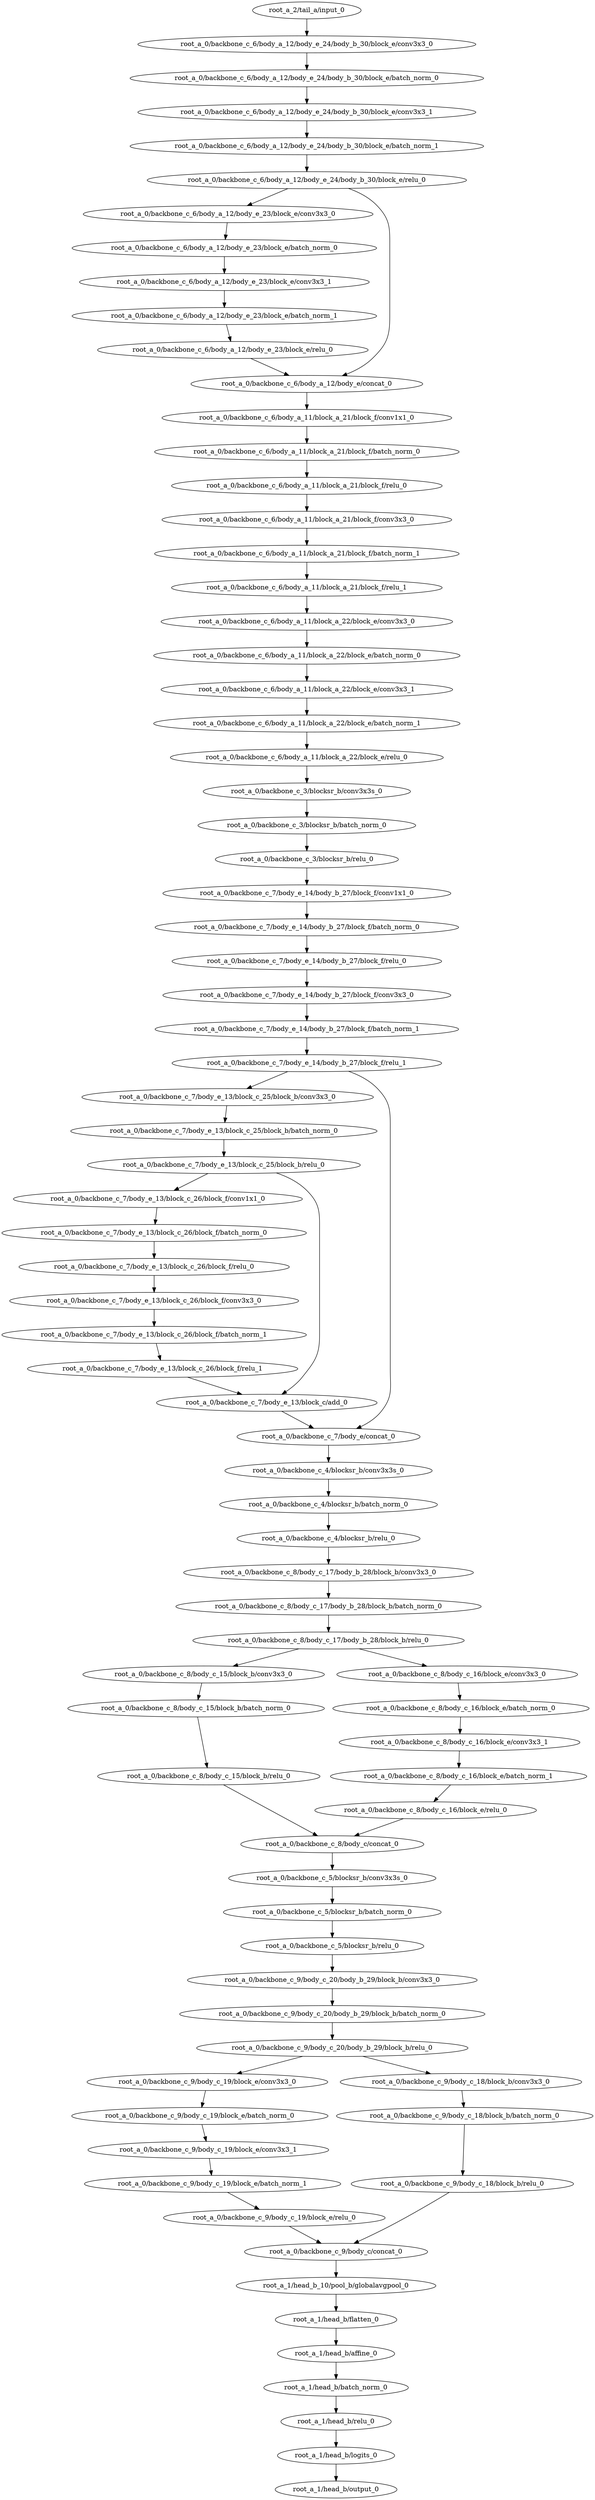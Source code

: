 digraph root_a {
	"root_a_2/tail_a/input_0"
	"root_a_0/backbone_c_6/body_a_12/body_e_24/body_b_30/block_e/conv3x3_0"
	"root_a_0/backbone_c_6/body_a_12/body_e_24/body_b_30/block_e/batch_norm_0"
	"root_a_0/backbone_c_6/body_a_12/body_e_24/body_b_30/block_e/conv3x3_1"
	"root_a_0/backbone_c_6/body_a_12/body_e_24/body_b_30/block_e/batch_norm_1"
	"root_a_0/backbone_c_6/body_a_12/body_e_24/body_b_30/block_e/relu_0"
	"root_a_0/backbone_c_6/body_a_12/body_e_23/block_e/conv3x3_0"
	"root_a_0/backbone_c_6/body_a_12/body_e_23/block_e/batch_norm_0"
	"root_a_0/backbone_c_6/body_a_12/body_e_23/block_e/conv3x3_1"
	"root_a_0/backbone_c_6/body_a_12/body_e_23/block_e/batch_norm_1"
	"root_a_0/backbone_c_6/body_a_12/body_e_23/block_e/relu_0"
	"root_a_0/backbone_c_6/body_a_12/body_e/concat_0"
	"root_a_0/backbone_c_6/body_a_11/block_a_21/block_f/conv1x1_0"
	"root_a_0/backbone_c_6/body_a_11/block_a_21/block_f/batch_norm_0"
	"root_a_0/backbone_c_6/body_a_11/block_a_21/block_f/relu_0"
	"root_a_0/backbone_c_6/body_a_11/block_a_21/block_f/conv3x3_0"
	"root_a_0/backbone_c_6/body_a_11/block_a_21/block_f/batch_norm_1"
	"root_a_0/backbone_c_6/body_a_11/block_a_21/block_f/relu_1"
	"root_a_0/backbone_c_6/body_a_11/block_a_22/block_e/conv3x3_0"
	"root_a_0/backbone_c_6/body_a_11/block_a_22/block_e/batch_norm_0"
	"root_a_0/backbone_c_6/body_a_11/block_a_22/block_e/conv3x3_1"
	"root_a_0/backbone_c_6/body_a_11/block_a_22/block_e/batch_norm_1"
	"root_a_0/backbone_c_6/body_a_11/block_a_22/block_e/relu_0"
	"root_a_0/backbone_c_3/blocksr_b/conv3x3s_0"
	"root_a_0/backbone_c_3/blocksr_b/batch_norm_0"
	"root_a_0/backbone_c_3/blocksr_b/relu_0"
	"root_a_0/backbone_c_7/body_e_14/body_b_27/block_f/conv1x1_0"
	"root_a_0/backbone_c_7/body_e_14/body_b_27/block_f/batch_norm_0"
	"root_a_0/backbone_c_7/body_e_14/body_b_27/block_f/relu_0"
	"root_a_0/backbone_c_7/body_e_14/body_b_27/block_f/conv3x3_0"
	"root_a_0/backbone_c_7/body_e_14/body_b_27/block_f/batch_norm_1"
	"root_a_0/backbone_c_7/body_e_14/body_b_27/block_f/relu_1"
	"root_a_0/backbone_c_7/body_e_13/block_c_25/block_b/conv3x3_0"
	"root_a_0/backbone_c_7/body_e_13/block_c_25/block_b/batch_norm_0"
	"root_a_0/backbone_c_7/body_e_13/block_c_25/block_b/relu_0"
	"root_a_0/backbone_c_7/body_e_13/block_c_26/block_f/conv1x1_0"
	"root_a_0/backbone_c_7/body_e_13/block_c_26/block_f/batch_norm_0"
	"root_a_0/backbone_c_7/body_e_13/block_c_26/block_f/relu_0"
	"root_a_0/backbone_c_7/body_e_13/block_c_26/block_f/conv3x3_0"
	"root_a_0/backbone_c_7/body_e_13/block_c_26/block_f/batch_norm_1"
	"root_a_0/backbone_c_7/body_e_13/block_c_26/block_f/relu_1"
	"root_a_0/backbone_c_7/body_e_13/block_c/add_0"
	"root_a_0/backbone_c_7/body_e/concat_0"
	"root_a_0/backbone_c_4/blocksr_b/conv3x3s_0"
	"root_a_0/backbone_c_4/blocksr_b/batch_norm_0"
	"root_a_0/backbone_c_4/blocksr_b/relu_0"
	"root_a_0/backbone_c_8/body_c_17/body_b_28/block_b/conv3x3_0"
	"root_a_0/backbone_c_8/body_c_17/body_b_28/block_b/batch_norm_0"
	"root_a_0/backbone_c_8/body_c_17/body_b_28/block_b/relu_0"
	"root_a_0/backbone_c_8/body_c_15/block_b/conv3x3_0"
	"root_a_0/backbone_c_8/body_c_15/block_b/batch_norm_0"
	"root_a_0/backbone_c_8/body_c_15/block_b/relu_0"
	"root_a_0/backbone_c_8/body_c_16/block_e/conv3x3_0"
	"root_a_0/backbone_c_8/body_c_16/block_e/batch_norm_0"
	"root_a_0/backbone_c_8/body_c_16/block_e/conv3x3_1"
	"root_a_0/backbone_c_8/body_c_16/block_e/batch_norm_1"
	"root_a_0/backbone_c_8/body_c_16/block_e/relu_0"
	"root_a_0/backbone_c_8/body_c/concat_0"
	"root_a_0/backbone_c_5/blocksr_b/conv3x3s_0"
	"root_a_0/backbone_c_5/blocksr_b/batch_norm_0"
	"root_a_0/backbone_c_5/blocksr_b/relu_0"
	"root_a_0/backbone_c_9/body_c_20/body_b_29/block_b/conv3x3_0"
	"root_a_0/backbone_c_9/body_c_20/body_b_29/block_b/batch_norm_0"
	"root_a_0/backbone_c_9/body_c_20/body_b_29/block_b/relu_0"
	"root_a_0/backbone_c_9/body_c_19/block_e/conv3x3_0"
	"root_a_0/backbone_c_9/body_c_19/block_e/batch_norm_0"
	"root_a_0/backbone_c_9/body_c_19/block_e/conv3x3_1"
	"root_a_0/backbone_c_9/body_c_19/block_e/batch_norm_1"
	"root_a_0/backbone_c_9/body_c_19/block_e/relu_0"
	"root_a_0/backbone_c_9/body_c_18/block_b/conv3x3_0"
	"root_a_0/backbone_c_9/body_c_18/block_b/batch_norm_0"
	"root_a_0/backbone_c_9/body_c_18/block_b/relu_0"
	"root_a_0/backbone_c_9/body_c/concat_0"
	"root_a_1/head_b_10/pool_b/globalavgpool_0"
	"root_a_1/head_b/flatten_0"
	"root_a_1/head_b/affine_0"
	"root_a_1/head_b/batch_norm_0"
	"root_a_1/head_b/relu_0"
	"root_a_1/head_b/logits_0"
	"root_a_1/head_b/output_0"

	"root_a_2/tail_a/input_0" -> "root_a_0/backbone_c_6/body_a_12/body_e_24/body_b_30/block_e/conv3x3_0"
	"root_a_0/backbone_c_6/body_a_12/body_e_24/body_b_30/block_e/conv3x3_0" -> "root_a_0/backbone_c_6/body_a_12/body_e_24/body_b_30/block_e/batch_norm_0"
	"root_a_0/backbone_c_6/body_a_12/body_e_24/body_b_30/block_e/batch_norm_0" -> "root_a_0/backbone_c_6/body_a_12/body_e_24/body_b_30/block_e/conv3x3_1"
	"root_a_0/backbone_c_6/body_a_12/body_e_24/body_b_30/block_e/conv3x3_1" -> "root_a_0/backbone_c_6/body_a_12/body_e_24/body_b_30/block_e/batch_norm_1"
	"root_a_0/backbone_c_6/body_a_12/body_e_24/body_b_30/block_e/batch_norm_1" -> "root_a_0/backbone_c_6/body_a_12/body_e_24/body_b_30/block_e/relu_0"
	"root_a_0/backbone_c_6/body_a_12/body_e_24/body_b_30/block_e/relu_0" -> "root_a_0/backbone_c_6/body_a_12/body_e_23/block_e/conv3x3_0"
	"root_a_0/backbone_c_6/body_a_12/body_e_23/block_e/conv3x3_0" -> "root_a_0/backbone_c_6/body_a_12/body_e_23/block_e/batch_norm_0"
	"root_a_0/backbone_c_6/body_a_12/body_e_23/block_e/batch_norm_0" -> "root_a_0/backbone_c_6/body_a_12/body_e_23/block_e/conv3x3_1"
	"root_a_0/backbone_c_6/body_a_12/body_e_23/block_e/conv3x3_1" -> "root_a_0/backbone_c_6/body_a_12/body_e_23/block_e/batch_norm_1"
	"root_a_0/backbone_c_6/body_a_12/body_e_23/block_e/batch_norm_1" -> "root_a_0/backbone_c_6/body_a_12/body_e_23/block_e/relu_0"
	"root_a_0/backbone_c_6/body_a_12/body_e_23/block_e/relu_0" -> "root_a_0/backbone_c_6/body_a_12/body_e/concat_0"
	"root_a_0/backbone_c_6/body_a_12/body_e_24/body_b_30/block_e/relu_0" -> "root_a_0/backbone_c_6/body_a_12/body_e/concat_0"
	"root_a_0/backbone_c_6/body_a_12/body_e/concat_0" -> "root_a_0/backbone_c_6/body_a_11/block_a_21/block_f/conv1x1_0"
	"root_a_0/backbone_c_6/body_a_11/block_a_21/block_f/conv1x1_0" -> "root_a_0/backbone_c_6/body_a_11/block_a_21/block_f/batch_norm_0"
	"root_a_0/backbone_c_6/body_a_11/block_a_21/block_f/batch_norm_0" -> "root_a_0/backbone_c_6/body_a_11/block_a_21/block_f/relu_0"
	"root_a_0/backbone_c_6/body_a_11/block_a_21/block_f/relu_0" -> "root_a_0/backbone_c_6/body_a_11/block_a_21/block_f/conv3x3_0"
	"root_a_0/backbone_c_6/body_a_11/block_a_21/block_f/conv3x3_0" -> "root_a_0/backbone_c_6/body_a_11/block_a_21/block_f/batch_norm_1"
	"root_a_0/backbone_c_6/body_a_11/block_a_21/block_f/batch_norm_1" -> "root_a_0/backbone_c_6/body_a_11/block_a_21/block_f/relu_1"
	"root_a_0/backbone_c_6/body_a_11/block_a_21/block_f/relu_1" -> "root_a_0/backbone_c_6/body_a_11/block_a_22/block_e/conv3x3_0"
	"root_a_0/backbone_c_6/body_a_11/block_a_22/block_e/conv3x3_0" -> "root_a_0/backbone_c_6/body_a_11/block_a_22/block_e/batch_norm_0"
	"root_a_0/backbone_c_6/body_a_11/block_a_22/block_e/batch_norm_0" -> "root_a_0/backbone_c_6/body_a_11/block_a_22/block_e/conv3x3_1"
	"root_a_0/backbone_c_6/body_a_11/block_a_22/block_e/conv3x3_1" -> "root_a_0/backbone_c_6/body_a_11/block_a_22/block_e/batch_norm_1"
	"root_a_0/backbone_c_6/body_a_11/block_a_22/block_e/batch_norm_1" -> "root_a_0/backbone_c_6/body_a_11/block_a_22/block_e/relu_0"
	"root_a_0/backbone_c_6/body_a_11/block_a_22/block_e/relu_0" -> "root_a_0/backbone_c_3/blocksr_b/conv3x3s_0"
	"root_a_0/backbone_c_3/blocksr_b/conv3x3s_0" -> "root_a_0/backbone_c_3/blocksr_b/batch_norm_0"
	"root_a_0/backbone_c_3/blocksr_b/batch_norm_0" -> "root_a_0/backbone_c_3/blocksr_b/relu_0"
	"root_a_0/backbone_c_3/blocksr_b/relu_0" -> "root_a_0/backbone_c_7/body_e_14/body_b_27/block_f/conv1x1_0"
	"root_a_0/backbone_c_7/body_e_14/body_b_27/block_f/conv1x1_0" -> "root_a_0/backbone_c_7/body_e_14/body_b_27/block_f/batch_norm_0"
	"root_a_0/backbone_c_7/body_e_14/body_b_27/block_f/batch_norm_0" -> "root_a_0/backbone_c_7/body_e_14/body_b_27/block_f/relu_0"
	"root_a_0/backbone_c_7/body_e_14/body_b_27/block_f/relu_0" -> "root_a_0/backbone_c_7/body_e_14/body_b_27/block_f/conv3x3_0"
	"root_a_0/backbone_c_7/body_e_14/body_b_27/block_f/conv3x3_0" -> "root_a_0/backbone_c_7/body_e_14/body_b_27/block_f/batch_norm_1"
	"root_a_0/backbone_c_7/body_e_14/body_b_27/block_f/batch_norm_1" -> "root_a_0/backbone_c_7/body_e_14/body_b_27/block_f/relu_1"
	"root_a_0/backbone_c_7/body_e_14/body_b_27/block_f/relu_1" -> "root_a_0/backbone_c_7/body_e_13/block_c_25/block_b/conv3x3_0"
	"root_a_0/backbone_c_7/body_e_13/block_c_25/block_b/conv3x3_0" -> "root_a_0/backbone_c_7/body_e_13/block_c_25/block_b/batch_norm_0"
	"root_a_0/backbone_c_7/body_e_13/block_c_25/block_b/batch_norm_0" -> "root_a_0/backbone_c_7/body_e_13/block_c_25/block_b/relu_0"
	"root_a_0/backbone_c_7/body_e_13/block_c_25/block_b/relu_0" -> "root_a_0/backbone_c_7/body_e_13/block_c_26/block_f/conv1x1_0"
	"root_a_0/backbone_c_7/body_e_13/block_c_26/block_f/conv1x1_0" -> "root_a_0/backbone_c_7/body_e_13/block_c_26/block_f/batch_norm_0"
	"root_a_0/backbone_c_7/body_e_13/block_c_26/block_f/batch_norm_0" -> "root_a_0/backbone_c_7/body_e_13/block_c_26/block_f/relu_0"
	"root_a_0/backbone_c_7/body_e_13/block_c_26/block_f/relu_0" -> "root_a_0/backbone_c_7/body_e_13/block_c_26/block_f/conv3x3_0"
	"root_a_0/backbone_c_7/body_e_13/block_c_26/block_f/conv3x3_0" -> "root_a_0/backbone_c_7/body_e_13/block_c_26/block_f/batch_norm_1"
	"root_a_0/backbone_c_7/body_e_13/block_c_26/block_f/batch_norm_1" -> "root_a_0/backbone_c_7/body_e_13/block_c_26/block_f/relu_1"
	"root_a_0/backbone_c_7/body_e_13/block_c_26/block_f/relu_1" -> "root_a_0/backbone_c_7/body_e_13/block_c/add_0"
	"root_a_0/backbone_c_7/body_e_13/block_c_25/block_b/relu_0" -> "root_a_0/backbone_c_7/body_e_13/block_c/add_0"
	"root_a_0/backbone_c_7/body_e_13/block_c/add_0" -> "root_a_0/backbone_c_7/body_e/concat_0"
	"root_a_0/backbone_c_7/body_e_14/body_b_27/block_f/relu_1" -> "root_a_0/backbone_c_7/body_e/concat_0"
	"root_a_0/backbone_c_7/body_e/concat_0" -> "root_a_0/backbone_c_4/blocksr_b/conv3x3s_0"
	"root_a_0/backbone_c_4/blocksr_b/conv3x3s_0" -> "root_a_0/backbone_c_4/blocksr_b/batch_norm_0"
	"root_a_0/backbone_c_4/blocksr_b/batch_norm_0" -> "root_a_0/backbone_c_4/blocksr_b/relu_0"
	"root_a_0/backbone_c_4/blocksr_b/relu_0" -> "root_a_0/backbone_c_8/body_c_17/body_b_28/block_b/conv3x3_0"
	"root_a_0/backbone_c_8/body_c_17/body_b_28/block_b/conv3x3_0" -> "root_a_0/backbone_c_8/body_c_17/body_b_28/block_b/batch_norm_0"
	"root_a_0/backbone_c_8/body_c_17/body_b_28/block_b/batch_norm_0" -> "root_a_0/backbone_c_8/body_c_17/body_b_28/block_b/relu_0"
	"root_a_0/backbone_c_8/body_c_17/body_b_28/block_b/relu_0" -> "root_a_0/backbone_c_8/body_c_15/block_b/conv3x3_0"
	"root_a_0/backbone_c_8/body_c_15/block_b/conv3x3_0" -> "root_a_0/backbone_c_8/body_c_15/block_b/batch_norm_0"
	"root_a_0/backbone_c_8/body_c_15/block_b/batch_norm_0" -> "root_a_0/backbone_c_8/body_c_15/block_b/relu_0"
	"root_a_0/backbone_c_8/body_c_17/body_b_28/block_b/relu_0" -> "root_a_0/backbone_c_8/body_c_16/block_e/conv3x3_0"
	"root_a_0/backbone_c_8/body_c_16/block_e/conv3x3_0" -> "root_a_0/backbone_c_8/body_c_16/block_e/batch_norm_0"
	"root_a_0/backbone_c_8/body_c_16/block_e/batch_norm_0" -> "root_a_0/backbone_c_8/body_c_16/block_e/conv3x3_1"
	"root_a_0/backbone_c_8/body_c_16/block_e/conv3x3_1" -> "root_a_0/backbone_c_8/body_c_16/block_e/batch_norm_1"
	"root_a_0/backbone_c_8/body_c_16/block_e/batch_norm_1" -> "root_a_0/backbone_c_8/body_c_16/block_e/relu_0"
	"root_a_0/backbone_c_8/body_c_15/block_b/relu_0" -> "root_a_0/backbone_c_8/body_c/concat_0"
	"root_a_0/backbone_c_8/body_c_16/block_e/relu_0" -> "root_a_0/backbone_c_8/body_c/concat_0"
	"root_a_0/backbone_c_8/body_c/concat_0" -> "root_a_0/backbone_c_5/blocksr_b/conv3x3s_0"
	"root_a_0/backbone_c_5/blocksr_b/conv3x3s_0" -> "root_a_0/backbone_c_5/blocksr_b/batch_norm_0"
	"root_a_0/backbone_c_5/blocksr_b/batch_norm_0" -> "root_a_0/backbone_c_5/blocksr_b/relu_0"
	"root_a_0/backbone_c_5/blocksr_b/relu_0" -> "root_a_0/backbone_c_9/body_c_20/body_b_29/block_b/conv3x3_0"
	"root_a_0/backbone_c_9/body_c_20/body_b_29/block_b/conv3x3_0" -> "root_a_0/backbone_c_9/body_c_20/body_b_29/block_b/batch_norm_0"
	"root_a_0/backbone_c_9/body_c_20/body_b_29/block_b/batch_norm_0" -> "root_a_0/backbone_c_9/body_c_20/body_b_29/block_b/relu_0"
	"root_a_0/backbone_c_9/body_c_20/body_b_29/block_b/relu_0" -> "root_a_0/backbone_c_9/body_c_19/block_e/conv3x3_0"
	"root_a_0/backbone_c_9/body_c_19/block_e/conv3x3_0" -> "root_a_0/backbone_c_9/body_c_19/block_e/batch_norm_0"
	"root_a_0/backbone_c_9/body_c_19/block_e/batch_norm_0" -> "root_a_0/backbone_c_9/body_c_19/block_e/conv3x3_1"
	"root_a_0/backbone_c_9/body_c_19/block_e/conv3x3_1" -> "root_a_0/backbone_c_9/body_c_19/block_e/batch_norm_1"
	"root_a_0/backbone_c_9/body_c_19/block_e/batch_norm_1" -> "root_a_0/backbone_c_9/body_c_19/block_e/relu_0"
	"root_a_0/backbone_c_9/body_c_20/body_b_29/block_b/relu_0" -> "root_a_0/backbone_c_9/body_c_18/block_b/conv3x3_0"
	"root_a_0/backbone_c_9/body_c_18/block_b/conv3x3_0" -> "root_a_0/backbone_c_9/body_c_18/block_b/batch_norm_0"
	"root_a_0/backbone_c_9/body_c_18/block_b/batch_norm_0" -> "root_a_0/backbone_c_9/body_c_18/block_b/relu_0"
	"root_a_0/backbone_c_9/body_c_19/block_e/relu_0" -> "root_a_0/backbone_c_9/body_c/concat_0"
	"root_a_0/backbone_c_9/body_c_18/block_b/relu_0" -> "root_a_0/backbone_c_9/body_c/concat_0"
	"root_a_0/backbone_c_9/body_c/concat_0" -> "root_a_1/head_b_10/pool_b/globalavgpool_0"
	"root_a_1/head_b_10/pool_b/globalavgpool_0" -> "root_a_1/head_b/flatten_0"
	"root_a_1/head_b/flatten_0" -> "root_a_1/head_b/affine_0"
	"root_a_1/head_b/affine_0" -> "root_a_1/head_b/batch_norm_0"
	"root_a_1/head_b/batch_norm_0" -> "root_a_1/head_b/relu_0"
	"root_a_1/head_b/relu_0" -> "root_a_1/head_b/logits_0"
	"root_a_1/head_b/logits_0" -> "root_a_1/head_b/output_0"

}